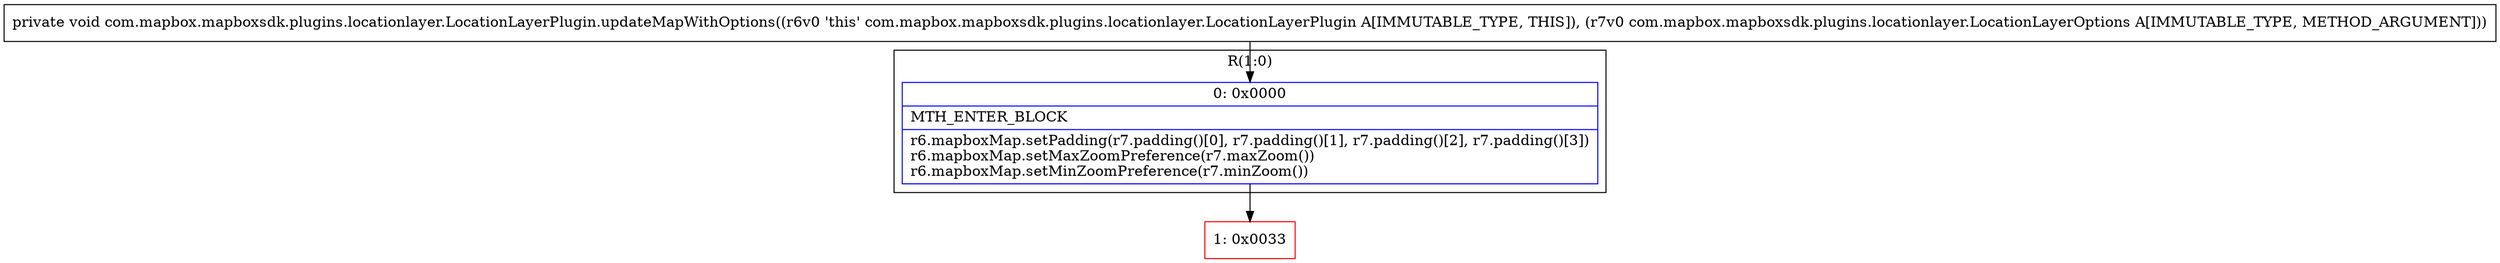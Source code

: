 digraph "CFG forcom.mapbox.mapboxsdk.plugins.locationlayer.LocationLayerPlugin.updateMapWithOptions(Lcom\/mapbox\/mapboxsdk\/plugins\/locationlayer\/LocationLayerOptions;)V" {
subgraph cluster_Region_1141049260 {
label = "R(1:0)";
node [shape=record,color=blue];
Node_0 [shape=record,label="{0\:\ 0x0000|MTH_ENTER_BLOCK\l|r6.mapboxMap.setPadding(r7.padding()[0], r7.padding()[1], r7.padding()[2], r7.padding()[3])\lr6.mapboxMap.setMaxZoomPreference(r7.maxZoom())\lr6.mapboxMap.setMinZoomPreference(r7.minZoom())\l}"];
}
Node_1 [shape=record,color=red,label="{1\:\ 0x0033}"];
MethodNode[shape=record,label="{private void com.mapbox.mapboxsdk.plugins.locationlayer.LocationLayerPlugin.updateMapWithOptions((r6v0 'this' com.mapbox.mapboxsdk.plugins.locationlayer.LocationLayerPlugin A[IMMUTABLE_TYPE, THIS]), (r7v0 com.mapbox.mapboxsdk.plugins.locationlayer.LocationLayerOptions A[IMMUTABLE_TYPE, METHOD_ARGUMENT])) }"];
MethodNode -> Node_0;
Node_0 -> Node_1;
}


